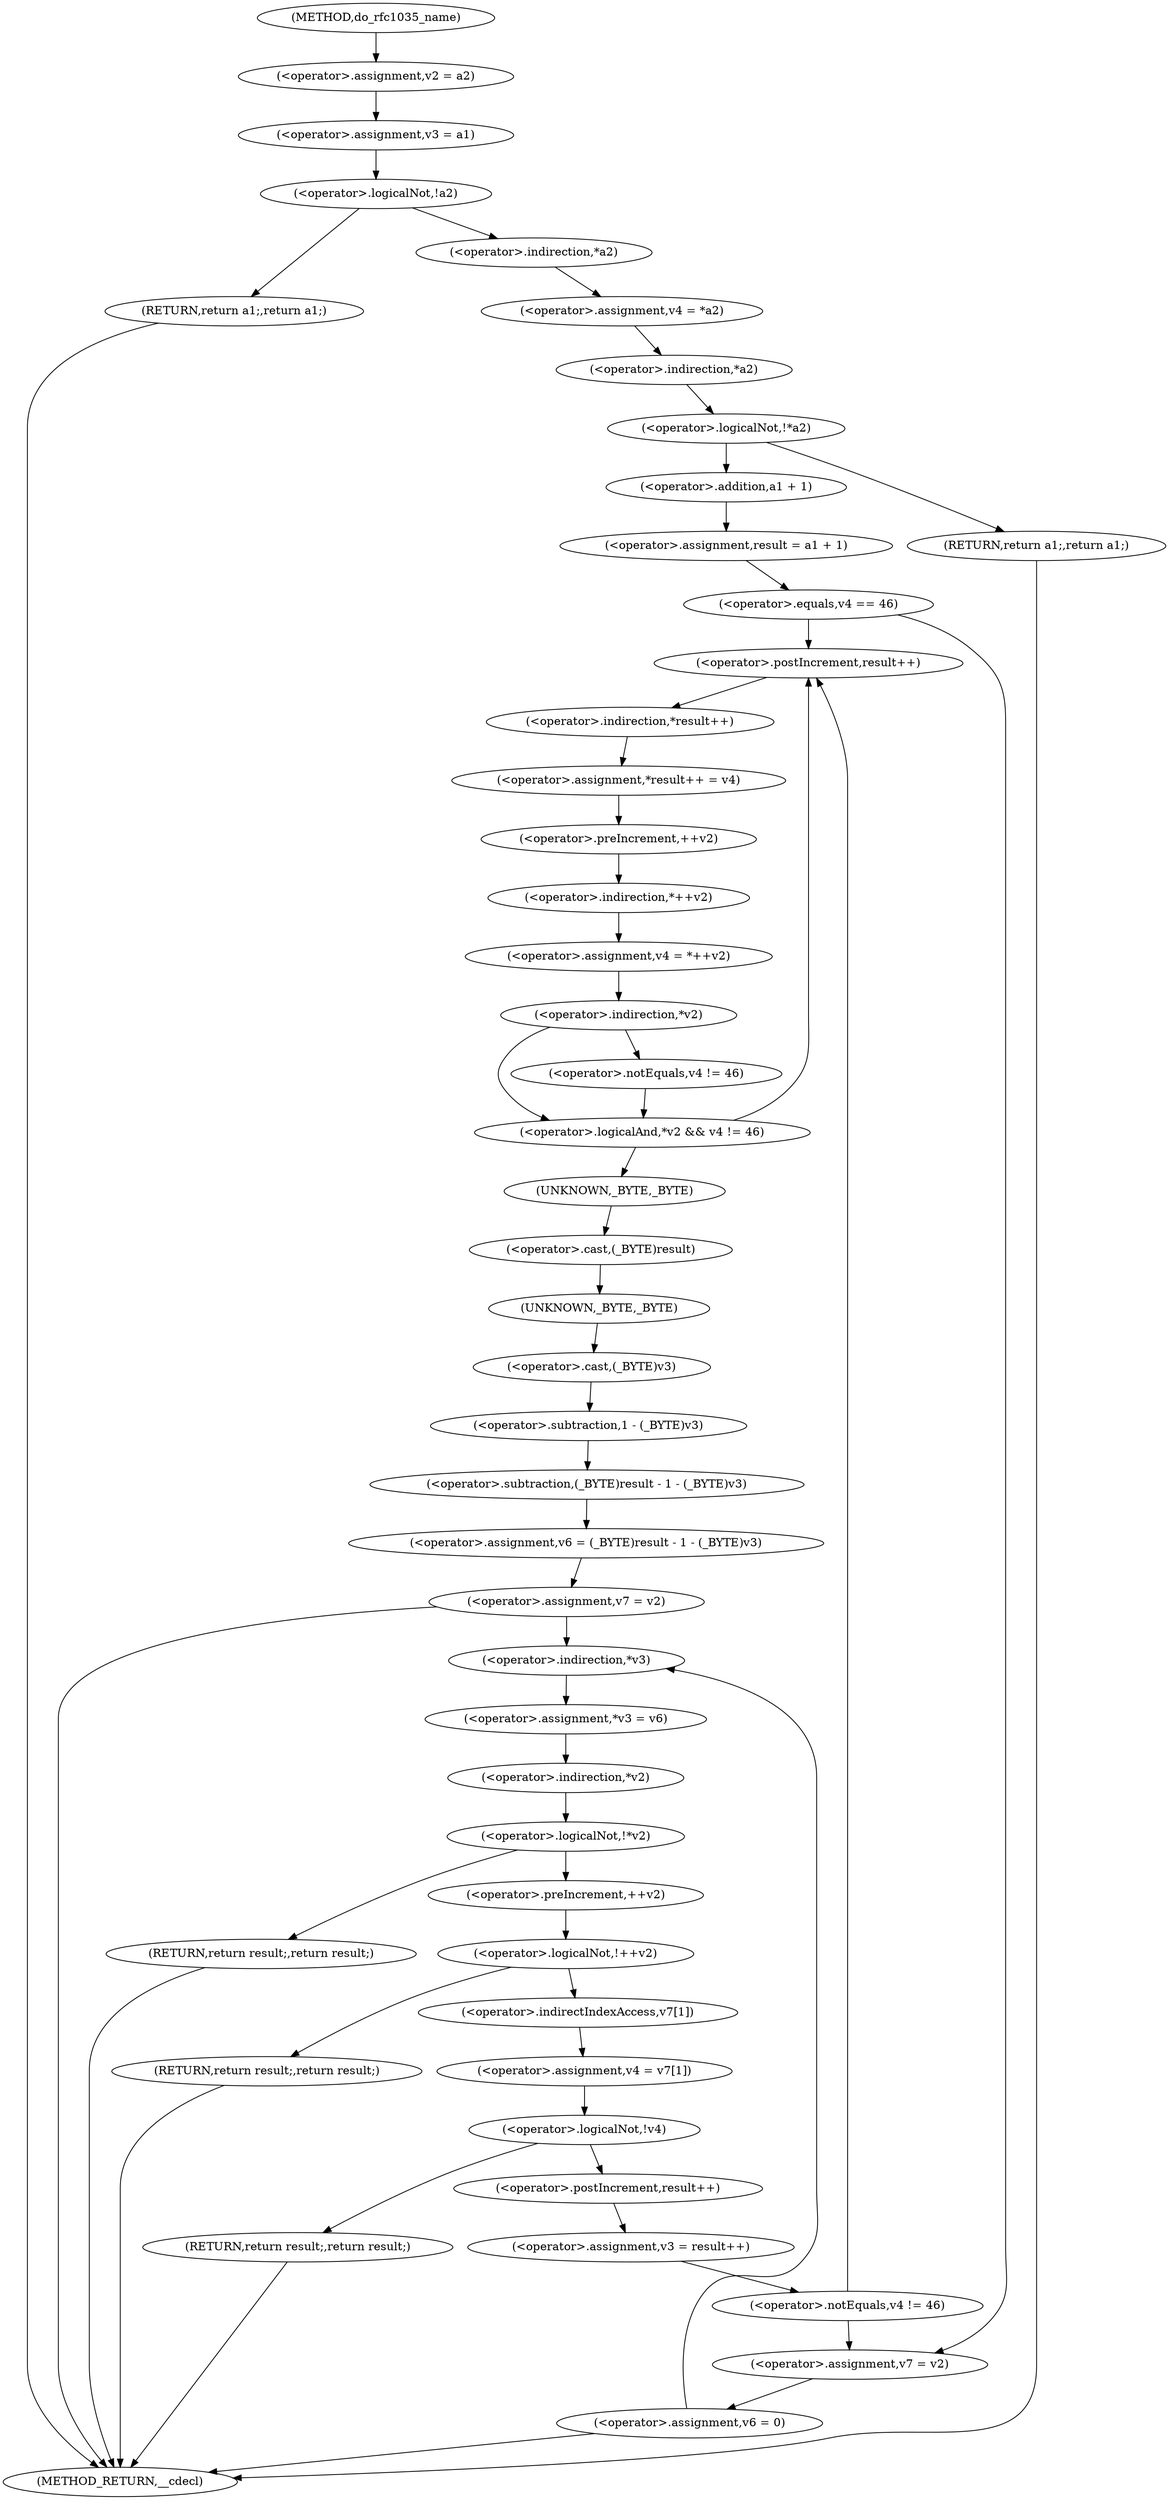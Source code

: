 digraph do_rfc1035_name {  
"1000117" [label = "(<operator>.assignment,v2 = a2)" ]
"1000120" [label = "(<operator>.assignment,v3 = a1)" ]
"1000124" [label = "(<operator>.logicalNot,!a2)" ]
"1000126" [label = "(RETURN,return a1;,return a1;)" ]
"1000128" [label = "(<operator>.assignment,v4 = *a2)" ]
"1000130" [label = "(<operator>.indirection,*a2)" ]
"1000133" [label = "(<operator>.logicalNot,!*a2)" ]
"1000134" [label = "(<operator>.indirection,*a2)" ]
"1000136" [label = "(RETURN,return a1;,return a1;)" ]
"1000138" [label = "(<operator>.assignment,result = a1 + 1)" ]
"1000140" [label = "(<operator>.addition,a1 + 1)" ]
"1000144" [label = "(<operator>.equals,v4 == 46)" ]
"1000151" [label = "(<operator>.assignment,*result++ = v4)" ]
"1000152" [label = "(<operator>.indirection,*result++)" ]
"1000153" [label = "(<operator>.postIncrement,result++)" ]
"1000156" [label = "(<operator>.assignment,v4 = *++v2)" ]
"1000158" [label = "(<operator>.indirection,*++v2)" ]
"1000159" [label = "(<operator>.preIncrement,++v2)" ]
"1000161" [label = "(<operator>.logicalAnd,*v2 && v4 != 46)" ]
"1000162" [label = "(<operator>.indirection,*v2)" ]
"1000164" [label = "(<operator>.notEquals,v4 != 46)" ]
"1000167" [label = "(<operator>.assignment,v6 = (_BYTE)result - 1 - (_BYTE)v3)" ]
"1000169" [label = "(<operator>.subtraction,(_BYTE)result - 1 - (_BYTE)v3)" ]
"1000170" [label = "(<operator>.cast,(_BYTE)result)" ]
"1000171" [label = "(UNKNOWN,_BYTE,_BYTE)" ]
"1000173" [label = "(<operator>.subtraction,1 - (_BYTE)v3)" ]
"1000175" [label = "(<operator>.cast,(_BYTE)v3)" ]
"1000176" [label = "(UNKNOWN,_BYTE,_BYTE)" ]
"1000178" [label = "(<operator>.assignment,v7 = v2)" ]
"1000184" [label = "(<operator>.assignment,*v3 = v6)" ]
"1000185" [label = "(<operator>.indirection,*v3)" ]
"1000189" [label = "(<operator>.logicalNot,!*v2)" ]
"1000190" [label = "(<operator>.indirection,*v2)" ]
"1000192" [label = "(RETURN,return result;,return result;)" ]
"1000195" [label = "(<operator>.logicalNot,!++v2)" ]
"1000196" [label = "(<operator>.preIncrement,++v2)" ]
"1000198" [label = "(RETURN,return result;,return result;)" ]
"1000200" [label = "(<operator>.assignment,v4 = v7[1])" ]
"1000202" [label = "(<operator>.indirectIndexAccess,v7[1])" ]
"1000206" [label = "(<operator>.logicalNot,!v4)" ]
"1000208" [label = "(RETURN,return result;,return result;)" ]
"1000210" [label = "(<operator>.assignment,v3 = result++)" ]
"1000212" [label = "(<operator>.postIncrement,result++)" ]
"1000215" [label = "(<operator>.notEquals,v4 != 46)" ]
"1000220" [label = "(<operator>.assignment,v7 = v2)" ]
"1000223" [label = "(<operator>.assignment,v6 = 0)" ]
"1000107" [label = "(METHOD,do_rfc1035_name)" ]
"1000226" [label = "(METHOD_RETURN,__cdecl)" ]
  "1000117" -> "1000120" 
  "1000120" -> "1000124" 
  "1000124" -> "1000126" 
  "1000124" -> "1000130" 
  "1000126" -> "1000226" 
  "1000128" -> "1000134" 
  "1000130" -> "1000128" 
  "1000133" -> "1000136" 
  "1000133" -> "1000140" 
  "1000134" -> "1000133" 
  "1000136" -> "1000226" 
  "1000138" -> "1000144" 
  "1000140" -> "1000138" 
  "1000144" -> "1000220" 
  "1000144" -> "1000153" 
  "1000151" -> "1000159" 
  "1000152" -> "1000151" 
  "1000153" -> "1000152" 
  "1000156" -> "1000162" 
  "1000158" -> "1000156" 
  "1000159" -> "1000158" 
  "1000161" -> "1000153" 
  "1000161" -> "1000171" 
  "1000162" -> "1000161" 
  "1000162" -> "1000164" 
  "1000164" -> "1000161" 
  "1000167" -> "1000178" 
  "1000169" -> "1000167" 
  "1000170" -> "1000176" 
  "1000171" -> "1000170" 
  "1000173" -> "1000169" 
  "1000175" -> "1000173" 
  "1000176" -> "1000175" 
  "1000178" -> "1000226" 
  "1000178" -> "1000185" 
  "1000184" -> "1000190" 
  "1000185" -> "1000184" 
  "1000189" -> "1000192" 
  "1000189" -> "1000196" 
  "1000190" -> "1000189" 
  "1000192" -> "1000226" 
  "1000195" -> "1000198" 
  "1000195" -> "1000202" 
  "1000196" -> "1000195" 
  "1000198" -> "1000226" 
  "1000200" -> "1000206" 
  "1000202" -> "1000200" 
  "1000206" -> "1000208" 
  "1000206" -> "1000212" 
  "1000208" -> "1000226" 
  "1000210" -> "1000215" 
  "1000212" -> "1000210" 
  "1000215" -> "1000153" 
  "1000215" -> "1000220" 
  "1000220" -> "1000223" 
  "1000223" -> "1000226" 
  "1000223" -> "1000185" 
  "1000107" -> "1000117" 
}
